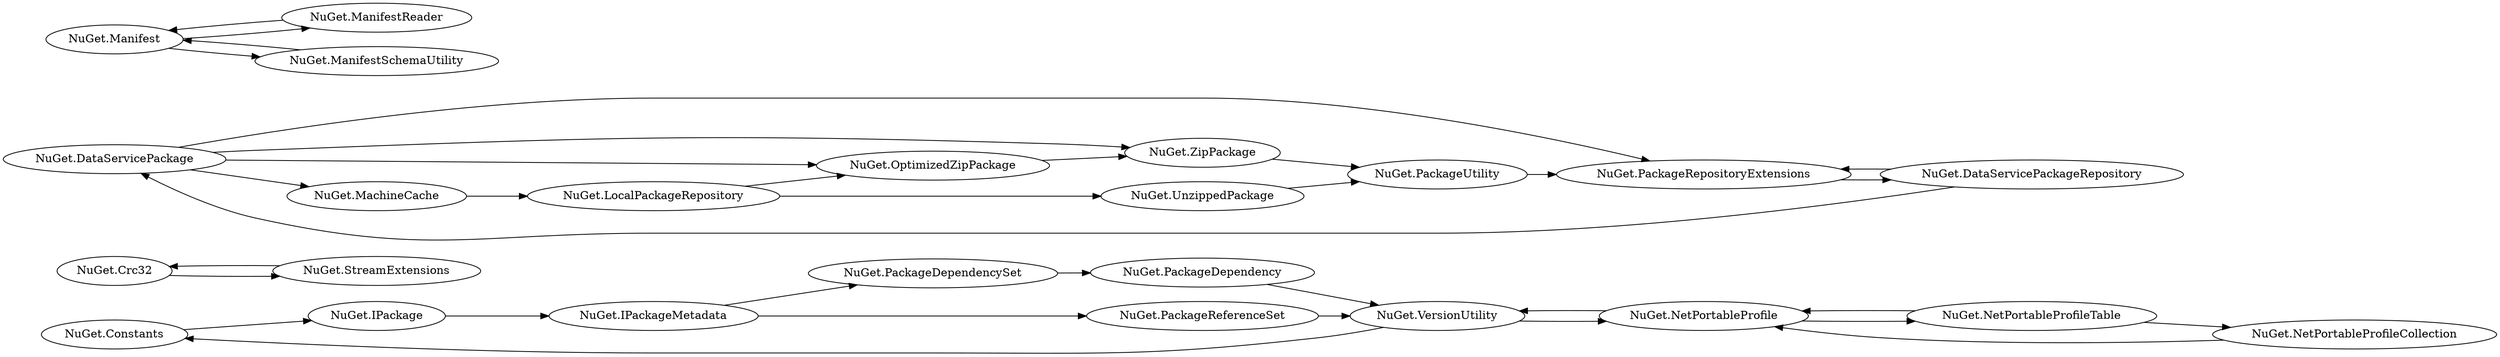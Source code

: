 digraph G {
    page="40,60"; 
    ratio=auto;
    rankdir=LR;
    fontsize=10;
   "NuGet.Constants" -> { rank=none; "NuGet.IPackage" }
   "NuGet.Crc32" -> { rank=none; "NuGet.StreamExtensions" }
   "NuGet.DataServicePackage" -> { rank=none; "NuGet.MachineCache"; "NuGet.OptimizedZipPackage"; "NuGet.PackageRepositoryExtensions"; "NuGet.ZipPackage" }
   "NuGet.DataServicePackageRepository" -> { rank=none; "NuGet.DataServicePackage"; "NuGet.PackageRepositoryExtensions" }
   "NuGet.IPackage" -> { rank=none; "NuGet.IPackageMetadata" }
   "NuGet.IPackageMetadata" -> { rank=none; "NuGet.PackageDependencySet"; "NuGet.PackageReferenceSet" }
   "NuGet.LocalPackageRepository" -> { rank=none; "NuGet.OptimizedZipPackage"; "NuGet.UnzippedPackage" }
   "NuGet.MachineCache" -> { rank=none; "NuGet.LocalPackageRepository" }
   "NuGet.Manifest" -> { rank=none; "NuGet.ManifestReader"; "NuGet.ManifestSchemaUtility" }
   "NuGet.ManifestReader" -> { rank=none; "NuGet.Manifest" }
   "NuGet.ManifestSchemaUtility" -> { rank=none; "NuGet.Manifest" }
   "NuGet.NetPortableProfile" -> { rank=none; "NuGet.NetPortableProfileTable"; "NuGet.VersionUtility" }
   "NuGet.NetPortableProfileCollection" -> { rank=none; "NuGet.NetPortableProfile" }
   "NuGet.NetPortableProfileTable" -> { rank=none; "NuGet.NetPortableProfile"; "NuGet.NetPortableProfileCollection" }
   "NuGet.OptimizedZipPackage" -> { rank=none; "NuGet.ZipPackage" }
   "NuGet.PackageDependency" -> { rank=none; "NuGet.VersionUtility" }
   "NuGet.PackageDependencySet" -> { rank=none; "NuGet.PackageDependency" }
   "NuGet.PackageReferenceSet" -> { rank=none; "NuGet.VersionUtility" }
   "NuGet.PackageRepositoryExtensions" -> { rank=none; "NuGet.DataServicePackageRepository" }
   "NuGet.PackageUtility" -> { rank=none; "NuGet.PackageRepositoryExtensions" }
   "NuGet.StreamExtensions" -> { rank=none; "NuGet.Crc32" }
   "NuGet.UnzippedPackage" -> { rank=none; "NuGet.PackageUtility" }
   "NuGet.VersionUtility" -> { rank=none; "NuGet.Constants"; "NuGet.NetPortableProfile" }
   "NuGet.ZipPackage" -> { rank=none; "NuGet.PackageUtility" }
   }
